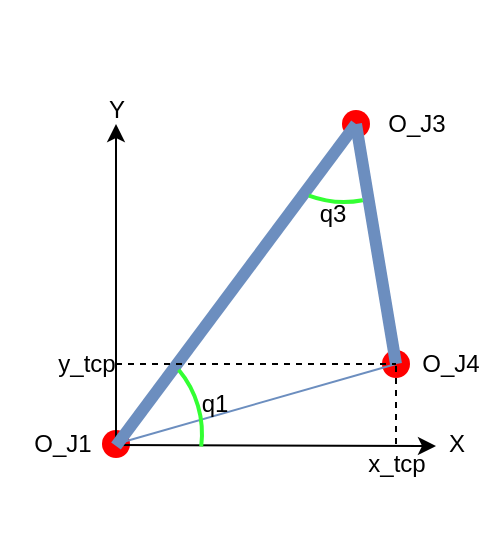 <mxfile version="14.6.13" type="device"><diagram id="Bf__vnTADVLCLLJxCJlU" name="第 1 页"><mxGraphModel dx="575" dy="261" grid="1" gridSize="10" guides="1" tooltips="1" connect="1" arrows="1" fold="1" page="1" pageScale="1" pageWidth="827" pageHeight="1169" math="0" shadow="0"><root><mxCell id="0"/><mxCell id="1" parent="0"/><mxCell id="ppn_YU41NrERcfYXWL5E-1" value="" style="shape=waypoint;sketch=0;size=6;pointerEvents=1;points=[];resizable=0;rotatable=0;perimeter=centerPerimeter;snapToPoint=1;strokeColor=#FF0000;fillColor=#FF0000;strokeWidth=5;" parent="1" vertex="1"><mxGeometry x="300" y="380" width="40" height="40" as="geometry"/></mxCell><mxCell id="ppn_YU41NrERcfYXWL5E-2" value="" style="endArrow=classic;html=1;" parent="1" edge="1"><mxGeometry width="50" height="50" relative="1" as="geometry"><mxPoint x="320" y="400.5" as="sourcePoint"/><mxPoint x="480" y="401" as="targetPoint"/></mxGeometry></mxCell><mxCell id="ppn_YU41NrERcfYXWL5E-3" value="" style="endArrow=classic;html=1;" parent="1" edge="1"><mxGeometry width="50" height="50" relative="1" as="geometry"><mxPoint x="320" y="400" as="sourcePoint"/><mxPoint x="320" y="240" as="targetPoint"/></mxGeometry></mxCell><mxCell id="ppn_YU41NrERcfYXWL5E-4" value="X" style="text;html=1;resizable=0;autosize=1;align=center;verticalAlign=middle;points=[];fillColor=none;strokeColor=none;rounded=0;" parent="1" vertex="1"><mxGeometry x="480" y="390" width="20" height="20" as="geometry"/></mxCell><mxCell id="ppn_YU41NrERcfYXWL5E-6" value="Y" style="text;html=1;resizable=0;autosize=1;align=center;verticalAlign=middle;points=[];fillColor=none;strokeColor=none;rounded=0;" parent="1" vertex="1"><mxGeometry x="310" y="223" width="20" height="20" as="geometry"/></mxCell><mxCell id="ppn_YU41NrERcfYXWL5E-7" value="" style="shape=waypoint;sketch=0;size=6;pointerEvents=1;points=[];resizable=0;rotatable=0;perimeter=centerPerimeter;snapToPoint=1;strokeColor=#FF0000;fillColor=#FF0000;strokeWidth=5;" parent="1" vertex="1"><mxGeometry x="420" y="220" width="40" height="40" as="geometry"/></mxCell><mxCell id="ppn_YU41NrERcfYXWL5E-8" value="" style="endArrow=none;html=1;fillColor=#dae8fc;strokeColor=#6c8ebf;strokeWidth=6;" parent="1" target="ppn_YU41NrERcfYXWL5E-7" edge="1"><mxGeometry width="50" height="50" relative="1" as="geometry"><mxPoint x="320" y="401" as="sourcePoint"/><mxPoint x="440" y="320" as="targetPoint"/></mxGeometry></mxCell><mxCell id="ppn_YU41NrERcfYXWL5E-10" value="" style="shape=waypoint;sketch=0;size=6;pointerEvents=1;points=[];resizable=0;rotatable=0;perimeter=centerPerimeter;snapToPoint=1;strokeColor=#FF0000;fillColor=#FF0000;strokeWidth=5;" parent="1" vertex="1"><mxGeometry x="440" y="340" width="40" height="40" as="geometry"/></mxCell><mxCell id="ppn_YU41NrERcfYXWL5E-11" value="" style="endArrow=none;html=1;fillColor=#dae8fc;strokeColor=#6c8ebf;strokeWidth=6;entryX=0.613;entryY=0.504;entryDx=0;entryDy=0;entryPerimeter=0;exitX=-0.042;exitY=-0.068;exitDx=0;exitDy=0;exitPerimeter=0;" parent="1" source="ppn_YU41NrERcfYXWL5E-10" target="ppn_YU41NrERcfYXWL5E-7" edge="1"><mxGeometry width="50" height="50" relative="1" as="geometry"><mxPoint x="330" y="410" as="sourcePoint"/><mxPoint x="480" y="280" as="targetPoint"/></mxGeometry></mxCell><mxCell id="ppn_YU41NrERcfYXWL5E-12" value="O_J1" style="text;html=1;resizable=0;autosize=1;align=center;verticalAlign=middle;points=[];fillColor=none;strokeColor=none;rounded=0;" parent="1" vertex="1"><mxGeometry x="273" y="390" width="40" height="20" as="geometry"/></mxCell><mxCell id="ppn_YU41NrERcfYXWL5E-13" value="O_J3" style="text;html=1;resizable=0;autosize=1;align=center;verticalAlign=middle;points=[];fillColor=none;strokeColor=none;rounded=0;" parent="1" vertex="1"><mxGeometry x="450" y="230" width="40" height="20" as="geometry"/></mxCell><mxCell id="ppn_YU41NrERcfYXWL5E-14" value="" style="endArrow=none;html=1;strokeWidth=1;strokeColor=#6C8EBF;" parent="1" target="ppn_YU41NrERcfYXWL5E-10" edge="1"><mxGeometry width="50" height="50" relative="1" as="geometry"><mxPoint x="320" y="400" as="sourcePoint"/><mxPoint x="350" y="310" as="targetPoint"/></mxGeometry></mxCell><mxCell id="ppn_YU41NrERcfYXWL5E-15" value="" style="endArrow=none;dashed=1;html=1;strokeWidth=1;" parent="1" edge="1"><mxGeometry width="50" height="50" relative="1" as="geometry"><mxPoint x="320" y="360" as="sourcePoint"/><mxPoint x="460" y="360" as="targetPoint"/></mxGeometry></mxCell><mxCell id="ppn_YU41NrERcfYXWL5E-16" value="" style="endArrow=none;dashed=1;html=1;strokeWidth=1;" parent="1" target="ppn_YU41NrERcfYXWL5E-10" edge="1"><mxGeometry width="50" height="50" relative="1" as="geometry"><mxPoint x="460" y="400" as="sourcePoint"/><mxPoint x="400" y="300" as="targetPoint"/></mxGeometry></mxCell><mxCell id="ppn_YU41NrERcfYXWL5E-17" value="O_J4" style="text;html=1;resizable=0;autosize=1;align=center;verticalAlign=middle;points=[];fillColor=none;strokeColor=none;rounded=0;" parent="1" vertex="1"><mxGeometry x="467" y="350" width="40" height="20" as="geometry"/></mxCell><mxCell id="ppn_YU41NrERcfYXWL5E-18" value="y_tcp" style="text;html=1;resizable=0;autosize=1;align=center;verticalAlign=middle;points=[];fillColor=none;strokeColor=none;rounded=0;" parent="1" vertex="1"><mxGeometry x="285" y="350" width="40" height="20" as="geometry"/></mxCell><mxCell id="ppn_YU41NrERcfYXWL5E-19" value="x_tcp" style="text;html=1;resizable=0;autosize=1;align=center;verticalAlign=middle;points=[];fillColor=none;strokeColor=none;rounded=0;" parent="1" vertex="1"><mxGeometry x="440" y="400" width="40" height="20" as="geometry"/></mxCell><mxCell id="ppn_YU41NrERcfYXWL5E-21" value="" style="verticalLabelPosition=bottom;verticalAlign=top;html=1;shape=mxgraph.basic.arc;startAngle=0.889;endAngle=0.02;strokeWidth=2;rotation=0;direction=south;fillColor=#33FF33;strokeColor=#33FF33;" parent="1" vertex="1"><mxGeometry x="263" y="345" width="100" height="100" as="geometry"/></mxCell><mxCell id="ppn_YU41NrERcfYXWL5E-23" value="" style="verticalLabelPosition=bottom;verticalAlign=top;html=1;shape=mxgraph.basic.arc;startAngle=0.47;endAngle=0.557;strokeColor=#33FF33;strokeWidth=2;fillColor=#33FF33;" parent="1" vertex="1"><mxGeometry x="384" y="179" width="100" height="100" as="geometry"/></mxCell><mxCell id="ppn_YU41NrERcfYXWL5E-25" value="q1" style="text;html=1;resizable=0;autosize=1;align=center;verticalAlign=middle;points=[];fillColor=none;strokeColor=none;rounded=0;" parent="1" vertex="1"><mxGeometry x="354" y="370" width="30" height="20" as="geometry"/></mxCell><mxCell id="ppn_YU41NrERcfYXWL5E-26" value="q3" style="text;html=1;resizable=0;autosize=1;align=center;verticalAlign=middle;points=[];fillColor=none;strokeColor=none;rounded=0;" parent="1" vertex="1"><mxGeometry x="413" y="275" width="30" height="20" as="geometry"/></mxCell></root></mxGraphModel></diagram></mxfile>